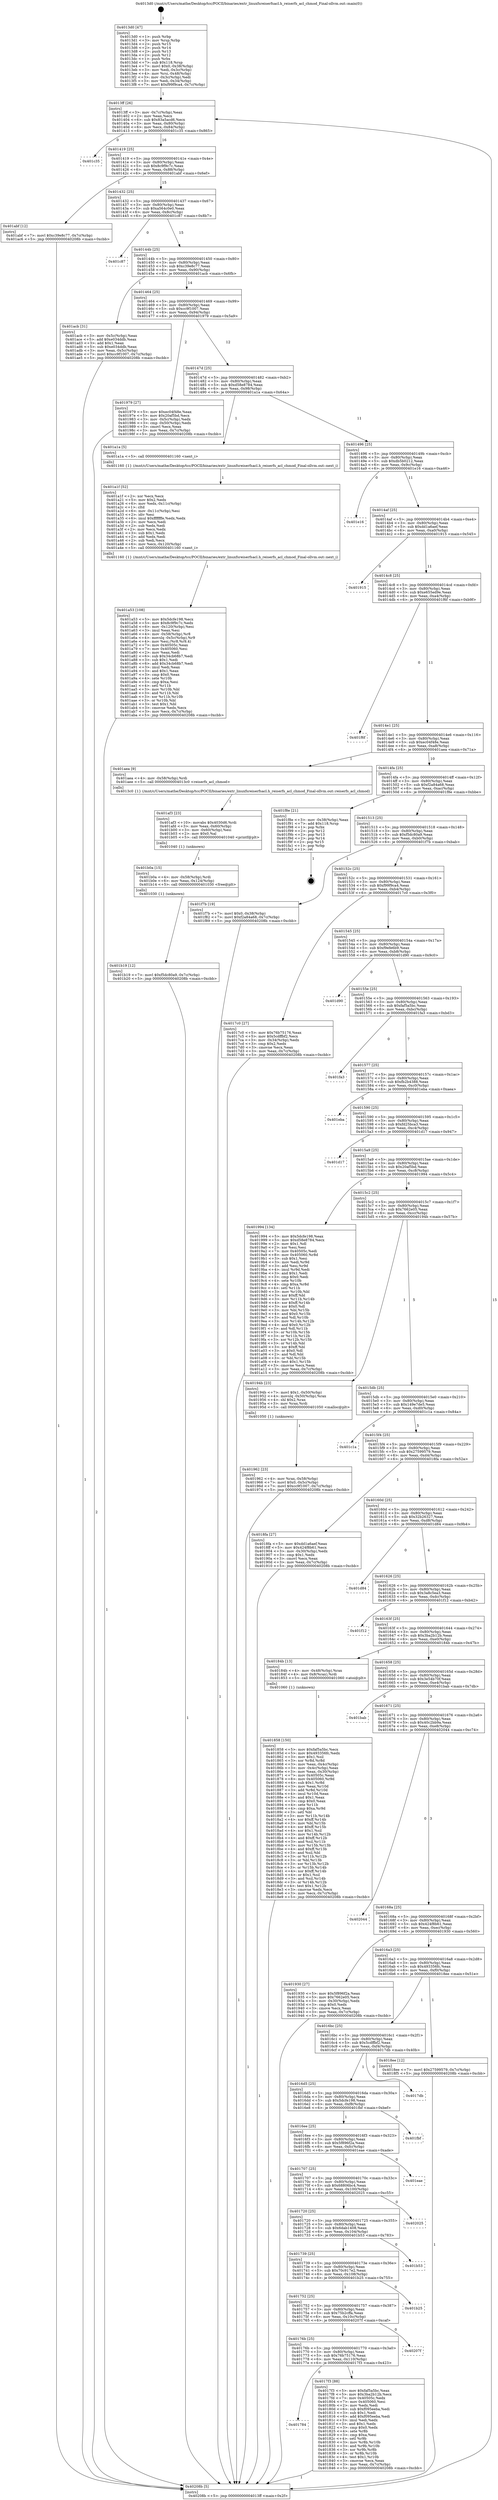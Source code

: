 digraph "0x4013d0" {
  label = "0x4013d0 (/mnt/c/Users/mathe/Desktop/tcc/POCII/binaries/extr_linuxfsreiserfsacl.h_reiserfs_acl_chmod_Final-ollvm.out::main(0))"
  labelloc = "t"
  node[shape=record]

  Entry [label="",width=0.3,height=0.3,shape=circle,fillcolor=black,style=filled]
  "0x4013ff" [label="{
     0x4013ff [26]\l
     | [instrs]\l
     &nbsp;&nbsp;0x4013ff \<+3\>: mov -0x7c(%rbp),%eax\l
     &nbsp;&nbsp;0x401402 \<+2\>: mov %eax,%ecx\l
     &nbsp;&nbsp;0x401404 \<+6\>: sub $0x83a5acd6,%ecx\l
     &nbsp;&nbsp;0x40140a \<+3\>: mov %eax,-0x80(%rbp)\l
     &nbsp;&nbsp;0x40140d \<+6\>: mov %ecx,-0x84(%rbp)\l
     &nbsp;&nbsp;0x401413 \<+6\>: je 0000000000401c35 \<main+0x865\>\l
  }"]
  "0x401c35" [label="{
     0x401c35\l
  }", style=dashed]
  "0x401419" [label="{
     0x401419 [25]\l
     | [instrs]\l
     &nbsp;&nbsp;0x401419 \<+5\>: jmp 000000000040141e \<main+0x4e\>\l
     &nbsp;&nbsp;0x40141e \<+3\>: mov -0x80(%rbp),%eax\l
     &nbsp;&nbsp;0x401421 \<+5\>: sub $0x8c9f9c7c,%eax\l
     &nbsp;&nbsp;0x401426 \<+6\>: mov %eax,-0x88(%rbp)\l
     &nbsp;&nbsp;0x40142c \<+6\>: je 0000000000401abf \<main+0x6ef\>\l
  }"]
  Exit [label="",width=0.3,height=0.3,shape=circle,fillcolor=black,style=filled,peripheries=2]
  "0x401abf" [label="{
     0x401abf [12]\l
     | [instrs]\l
     &nbsp;&nbsp;0x401abf \<+7\>: movl $0xc39e8c77,-0x7c(%rbp)\l
     &nbsp;&nbsp;0x401ac6 \<+5\>: jmp 000000000040208b \<main+0xcbb\>\l
  }"]
  "0x401432" [label="{
     0x401432 [25]\l
     | [instrs]\l
     &nbsp;&nbsp;0x401432 \<+5\>: jmp 0000000000401437 \<main+0x67\>\l
     &nbsp;&nbsp;0x401437 \<+3\>: mov -0x80(%rbp),%eax\l
     &nbsp;&nbsp;0x40143a \<+5\>: sub $0xa564c0e0,%eax\l
     &nbsp;&nbsp;0x40143f \<+6\>: mov %eax,-0x8c(%rbp)\l
     &nbsp;&nbsp;0x401445 \<+6\>: je 0000000000401c87 \<main+0x8b7\>\l
  }"]
  "0x401b19" [label="{
     0x401b19 [12]\l
     | [instrs]\l
     &nbsp;&nbsp;0x401b19 \<+7\>: movl $0xf5dc80a9,-0x7c(%rbp)\l
     &nbsp;&nbsp;0x401b20 \<+5\>: jmp 000000000040208b \<main+0xcbb\>\l
  }"]
  "0x401c87" [label="{
     0x401c87\l
  }", style=dashed]
  "0x40144b" [label="{
     0x40144b [25]\l
     | [instrs]\l
     &nbsp;&nbsp;0x40144b \<+5\>: jmp 0000000000401450 \<main+0x80\>\l
     &nbsp;&nbsp;0x401450 \<+3\>: mov -0x80(%rbp),%eax\l
     &nbsp;&nbsp;0x401453 \<+5\>: sub $0xc39e8c77,%eax\l
     &nbsp;&nbsp;0x401458 \<+6\>: mov %eax,-0x90(%rbp)\l
     &nbsp;&nbsp;0x40145e \<+6\>: je 0000000000401acb \<main+0x6fb\>\l
  }"]
  "0x401b0a" [label="{
     0x401b0a [15]\l
     | [instrs]\l
     &nbsp;&nbsp;0x401b0a \<+4\>: mov -0x58(%rbp),%rdi\l
     &nbsp;&nbsp;0x401b0e \<+6\>: mov %eax,-0x124(%rbp)\l
     &nbsp;&nbsp;0x401b14 \<+5\>: call 0000000000401030 \<free@plt\>\l
     | [calls]\l
     &nbsp;&nbsp;0x401030 \{1\} (unknown)\l
  }"]
  "0x401acb" [label="{
     0x401acb [31]\l
     | [instrs]\l
     &nbsp;&nbsp;0x401acb \<+3\>: mov -0x5c(%rbp),%eax\l
     &nbsp;&nbsp;0x401ace \<+5\>: add $0xe034ddb,%eax\l
     &nbsp;&nbsp;0x401ad3 \<+3\>: add $0x1,%eax\l
     &nbsp;&nbsp;0x401ad6 \<+5\>: sub $0xe034ddb,%eax\l
     &nbsp;&nbsp;0x401adb \<+3\>: mov %eax,-0x5c(%rbp)\l
     &nbsp;&nbsp;0x401ade \<+7\>: movl $0xcc9f1007,-0x7c(%rbp)\l
     &nbsp;&nbsp;0x401ae5 \<+5\>: jmp 000000000040208b \<main+0xcbb\>\l
  }"]
  "0x401464" [label="{
     0x401464 [25]\l
     | [instrs]\l
     &nbsp;&nbsp;0x401464 \<+5\>: jmp 0000000000401469 \<main+0x99\>\l
     &nbsp;&nbsp;0x401469 \<+3\>: mov -0x80(%rbp),%eax\l
     &nbsp;&nbsp;0x40146c \<+5\>: sub $0xcc9f1007,%eax\l
     &nbsp;&nbsp;0x401471 \<+6\>: mov %eax,-0x94(%rbp)\l
     &nbsp;&nbsp;0x401477 \<+6\>: je 0000000000401979 \<main+0x5a9\>\l
  }"]
  "0x401af3" [label="{
     0x401af3 [23]\l
     | [instrs]\l
     &nbsp;&nbsp;0x401af3 \<+10\>: movabs $0x4030d6,%rdi\l
     &nbsp;&nbsp;0x401afd \<+3\>: mov %eax,-0x60(%rbp)\l
     &nbsp;&nbsp;0x401b00 \<+3\>: mov -0x60(%rbp),%esi\l
     &nbsp;&nbsp;0x401b03 \<+2\>: mov $0x0,%al\l
     &nbsp;&nbsp;0x401b05 \<+5\>: call 0000000000401040 \<printf@plt\>\l
     | [calls]\l
     &nbsp;&nbsp;0x401040 \{1\} (unknown)\l
  }"]
  "0x401979" [label="{
     0x401979 [27]\l
     | [instrs]\l
     &nbsp;&nbsp;0x401979 \<+5\>: mov $0xec04f48e,%eax\l
     &nbsp;&nbsp;0x40197e \<+5\>: mov $0x20af5bd,%ecx\l
     &nbsp;&nbsp;0x401983 \<+3\>: mov -0x5c(%rbp),%edx\l
     &nbsp;&nbsp;0x401986 \<+3\>: cmp -0x50(%rbp),%edx\l
     &nbsp;&nbsp;0x401989 \<+3\>: cmovl %ecx,%eax\l
     &nbsp;&nbsp;0x40198c \<+3\>: mov %eax,-0x7c(%rbp)\l
     &nbsp;&nbsp;0x40198f \<+5\>: jmp 000000000040208b \<main+0xcbb\>\l
  }"]
  "0x40147d" [label="{
     0x40147d [25]\l
     | [instrs]\l
     &nbsp;&nbsp;0x40147d \<+5\>: jmp 0000000000401482 \<main+0xb2\>\l
     &nbsp;&nbsp;0x401482 \<+3\>: mov -0x80(%rbp),%eax\l
     &nbsp;&nbsp;0x401485 \<+5\>: sub $0xd58e8784,%eax\l
     &nbsp;&nbsp;0x40148a \<+6\>: mov %eax,-0x98(%rbp)\l
     &nbsp;&nbsp;0x401490 \<+6\>: je 0000000000401a1a \<main+0x64a\>\l
  }"]
  "0x401a53" [label="{
     0x401a53 [108]\l
     | [instrs]\l
     &nbsp;&nbsp;0x401a53 \<+5\>: mov $0x5dcfe198,%ecx\l
     &nbsp;&nbsp;0x401a58 \<+5\>: mov $0x8c9f9c7c,%edx\l
     &nbsp;&nbsp;0x401a5d \<+6\>: mov -0x120(%rbp),%esi\l
     &nbsp;&nbsp;0x401a63 \<+3\>: imul %eax,%esi\l
     &nbsp;&nbsp;0x401a66 \<+4\>: mov -0x58(%rbp),%r8\l
     &nbsp;&nbsp;0x401a6a \<+4\>: movslq -0x5c(%rbp),%r9\l
     &nbsp;&nbsp;0x401a6e \<+4\>: mov %esi,(%r8,%r9,4)\l
     &nbsp;&nbsp;0x401a72 \<+7\>: mov 0x40505c,%eax\l
     &nbsp;&nbsp;0x401a79 \<+7\>: mov 0x405060,%esi\l
     &nbsp;&nbsp;0x401a80 \<+2\>: mov %eax,%edi\l
     &nbsp;&nbsp;0x401a82 \<+6\>: sub $0x34cb68b7,%edi\l
     &nbsp;&nbsp;0x401a88 \<+3\>: sub $0x1,%edi\l
     &nbsp;&nbsp;0x401a8b \<+6\>: add $0x34cb68b7,%edi\l
     &nbsp;&nbsp;0x401a91 \<+3\>: imul %edi,%eax\l
     &nbsp;&nbsp;0x401a94 \<+3\>: and $0x1,%eax\l
     &nbsp;&nbsp;0x401a97 \<+3\>: cmp $0x0,%eax\l
     &nbsp;&nbsp;0x401a9a \<+4\>: sete %r10b\l
     &nbsp;&nbsp;0x401a9e \<+3\>: cmp $0xa,%esi\l
     &nbsp;&nbsp;0x401aa1 \<+4\>: setl %r11b\l
     &nbsp;&nbsp;0x401aa5 \<+3\>: mov %r10b,%bl\l
     &nbsp;&nbsp;0x401aa8 \<+3\>: and %r11b,%bl\l
     &nbsp;&nbsp;0x401aab \<+3\>: xor %r11b,%r10b\l
     &nbsp;&nbsp;0x401aae \<+3\>: or %r10b,%bl\l
     &nbsp;&nbsp;0x401ab1 \<+3\>: test $0x1,%bl\l
     &nbsp;&nbsp;0x401ab4 \<+3\>: cmovne %edx,%ecx\l
     &nbsp;&nbsp;0x401ab7 \<+3\>: mov %ecx,-0x7c(%rbp)\l
     &nbsp;&nbsp;0x401aba \<+5\>: jmp 000000000040208b \<main+0xcbb\>\l
  }"]
  "0x401a1a" [label="{
     0x401a1a [5]\l
     | [instrs]\l
     &nbsp;&nbsp;0x401a1a \<+5\>: call 0000000000401160 \<next_i\>\l
     | [calls]\l
     &nbsp;&nbsp;0x401160 \{1\} (/mnt/c/Users/mathe/Desktop/tcc/POCII/binaries/extr_linuxfsreiserfsacl.h_reiserfs_acl_chmod_Final-ollvm.out::next_i)\l
  }"]
  "0x401496" [label="{
     0x401496 [25]\l
     | [instrs]\l
     &nbsp;&nbsp;0x401496 \<+5\>: jmp 000000000040149b \<main+0xcb\>\l
     &nbsp;&nbsp;0x40149b \<+3\>: mov -0x80(%rbp),%eax\l
     &nbsp;&nbsp;0x40149e \<+5\>: sub $0xdb5b0212,%eax\l
     &nbsp;&nbsp;0x4014a3 \<+6\>: mov %eax,-0x9c(%rbp)\l
     &nbsp;&nbsp;0x4014a9 \<+6\>: je 0000000000401e16 \<main+0xa46\>\l
  }"]
  "0x401a1f" [label="{
     0x401a1f [52]\l
     | [instrs]\l
     &nbsp;&nbsp;0x401a1f \<+2\>: xor %ecx,%ecx\l
     &nbsp;&nbsp;0x401a21 \<+5\>: mov $0x2,%edx\l
     &nbsp;&nbsp;0x401a26 \<+6\>: mov %edx,-0x11c(%rbp)\l
     &nbsp;&nbsp;0x401a2c \<+1\>: cltd\l
     &nbsp;&nbsp;0x401a2d \<+6\>: mov -0x11c(%rbp),%esi\l
     &nbsp;&nbsp;0x401a33 \<+2\>: idiv %esi\l
     &nbsp;&nbsp;0x401a35 \<+6\>: imul $0xfffffffe,%edx,%edx\l
     &nbsp;&nbsp;0x401a3b \<+2\>: mov %ecx,%edi\l
     &nbsp;&nbsp;0x401a3d \<+2\>: sub %edx,%edi\l
     &nbsp;&nbsp;0x401a3f \<+2\>: mov %ecx,%edx\l
     &nbsp;&nbsp;0x401a41 \<+3\>: sub $0x1,%edx\l
     &nbsp;&nbsp;0x401a44 \<+2\>: add %edx,%edi\l
     &nbsp;&nbsp;0x401a46 \<+2\>: sub %edi,%ecx\l
     &nbsp;&nbsp;0x401a48 \<+6\>: mov %ecx,-0x120(%rbp)\l
     &nbsp;&nbsp;0x401a4e \<+5\>: call 0000000000401160 \<next_i\>\l
     | [calls]\l
     &nbsp;&nbsp;0x401160 \{1\} (/mnt/c/Users/mathe/Desktop/tcc/POCII/binaries/extr_linuxfsreiserfsacl.h_reiserfs_acl_chmod_Final-ollvm.out::next_i)\l
  }"]
  "0x401e16" [label="{
     0x401e16\l
  }", style=dashed]
  "0x4014af" [label="{
     0x4014af [25]\l
     | [instrs]\l
     &nbsp;&nbsp;0x4014af \<+5\>: jmp 00000000004014b4 \<main+0xe4\>\l
     &nbsp;&nbsp;0x4014b4 \<+3\>: mov -0x80(%rbp),%eax\l
     &nbsp;&nbsp;0x4014b7 \<+5\>: sub $0xdd1a6aef,%eax\l
     &nbsp;&nbsp;0x4014bc \<+6\>: mov %eax,-0xa0(%rbp)\l
     &nbsp;&nbsp;0x4014c2 \<+6\>: je 0000000000401915 \<main+0x545\>\l
  }"]
  "0x401962" [label="{
     0x401962 [23]\l
     | [instrs]\l
     &nbsp;&nbsp;0x401962 \<+4\>: mov %rax,-0x58(%rbp)\l
     &nbsp;&nbsp;0x401966 \<+7\>: movl $0x0,-0x5c(%rbp)\l
     &nbsp;&nbsp;0x40196d \<+7\>: movl $0xcc9f1007,-0x7c(%rbp)\l
     &nbsp;&nbsp;0x401974 \<+5\>: jmp 000000000040208b \<main+0xcbb\>\l
  }"]
  "0x401915" [label="{
     0x401915\l
  }", style=dashed]
  "0x4014c8" [label="{
     0x4014c8 [25]\l
     | [instrs]\l
     &nbsp;&nbsp;0x4014c8 \<+5\>: jmp 00000000004014cd \<main+0xfd\>\l
     &nbsp;&nbsp;0x4014cd \<+3\>: mov -0x80(%rbp),%eax\l
     &nbsp;&nbsp;0x4014d0 \<+5\>: sub $0xe655ed9e,%eax\l
     &nbsp;&nbsp;0x4014d5 \<+6\>: mov %eax,-0xa4(%rbp)\l
     &nbsp;&nbsp;0x4014db \<+6\>: je 0000000000401f6f \<main+0xb9f\>\l
  }"]
  "0x401858" [label="{
     0x401858 [150]\l
     | [instrs]\l
     &nbsp;&nbsp;0x401858 \<+5\>: mov $0xfaf5a5bc,%ecx\l
     &nbsp;&nbsp;0x40185d \<+5\>: mov $0x493356fc,%edx\l
     &nbsp;&nbsp;0x401862 \<+3\>: mov $0x1,%sil\l
     &nbsp;&nbsp;0x401865 \<+3\>: xor %r8d,%r8d\l
     &nbsp;&nbsp;0x401868 \<+3\>: mov %eax,-0x4c(%rbp)\l
     &nbsp;&nbsp;0x40186b \<+3\>: mov -0x4c(%rbp),%eax\l
     &nbsp;&nbsp;0x40186e \<+3\>: mov %eax,-0x30(%rbp)\l
     &nbsp;&nbsp;0x401871 \<+7\>: mov 0x40505c,%eax\l
     &nbsp;&nbsp;0x401878 \<+8\>: mov 0x405060,%r9d\l
     &nbsp;&nbsp;0x401880 \<+4\>: sub $0x1,%r8d\l
     &nbsp;&nbsp;0x401884 \<+3\>: mov %eax,%r10d\l
     &nbsp;&nbsp;0x401887 \<+3\>: add %r8d,%r10d\l
     &nbsp;&nbsp;0x40188a \<+4\>: imul %r10d,%eax\l
     &nbsp;&nbsp;0x40188e \<+3\>: and $0x1,%eax\l
     &nbsp;&nbsp;0x401891 \<+3\>: cmp $0x0,%eax\l
     &nbsp;&nbsp;0x401894 \<+4\>: sete %r11b\l
     &nbsp;&nbsp;0x401898 \<+4\>: cmp $0xa,%r9d\l
     &nbsp;&nbsp;0x40189c \<+3\>: setl %bl\l
     &nbsp;&nbsp;0x40189f \<+3\>: mov %r11b,%r14b\l
     &nbsp;&nbsp;0x4018a2 \<+4\>: xor $0xff,%r14b\l
     &nbsp;&nbsp;0x4018a6 \<+3\>: mov %bl,%r15b\l
     &nbsp;&nbsp;0x4018a9 \<+4\>: xor $0xff,%r15b\l
     &nbsp;&nbsp;0x4018ad \<+4\>: xor $0x1,%sil\l
     &nbsp;&nbsp;0x4018b1 \<+3\>: mov %r14b,%r12b\l
     &nbsp;&nbsp;0x4018b4 \<+4\>: and $0xff,%r12b\l
     &nbsp;&nbsp;0x4018b8 \<+3\>: and %sil,%r11b\l
     &nbsp;&nbsp;0x4018bb \<+3\>: mov %r15b,%r13b\l
     &nbsp;&nbsp;0x4018be \<+4\>: and $0xff,%r13b\l
     &nbsp;&nbsp;0x4018c2 \<+3\>: and %sil,%bl\l
     &nbsp;&nbsp;0x4018c5 \<+3\>: or %r11b,%r12b\l
     &nbsp;&nbsp;0x4018c8 \<+3\>: or %bl,%r13b\l
     &nbsp;&nbsp;0x4018cb \<+3\>: xor %r13b,%r12b\l
     &nbsp;&nbsp;0x4018ce \<+3\>: or %r15b,%r14b\l
     &nbsp;&nbsp;0x4018d1 \<+4\>: xor $0xff,%r14b\l
     &nbsp;&nbsp;0x4018d5 \<+4\>: or $0x1,%sil\l
     &nbsp;&nbsp;0x4018d9 \<+3\>: and %sil,%r14b\l
     &nbsp;&nbsp;0x4018dc \<+3\>: or %r14b,%r12b\l
     &nbsp;&nbsp;0x4018df \<+4\>: test $0x1,%r12b\l
     &nbsp;&nbsp;0x4018e3 \<+3\>: cmovne %edx,%ecx\l
     &nbsp;&nbsp;0x4018e6 \<+3\>: mov %ecx,-0x7c(%rbp)\l
     &nbsp;&nbsp;0x4018e9 \<+5\>: jmp 000000000040208b \<main+0xcbb\>\l
  }"]
  "0x401f6f" [label="{
     0x401f6f\l
  }", style=dashed]
  "0x4014e1" [label="{
     0x4014e1 [25]\l
     | [instrs]\l
     &nbsp;&nbsp;0x4014e1 \<+5\>: jmp 00000000004014e6 \<main+0x116\>\l
     &nbsp;&nbsp;0x4014e6 \<+3\>: mov -0x80(%rbp),%eax\l
     &nbsp;&nbsp;0x4014e9 \<+5\>: sub $0xec04f48e,%eax\l
     &nbsp;&nbsp;0x4014ee \<+6\>: mov %eax,-0xa8(%rbp)\l
     &nbsp;&nbsp;0x4014f4 \<+6\>: je 0000000000401aea \<main+0x71a\>\l
  }"]
  "0x401784" [label="{
     0x401784\l
  }", style=dashed]
  "0x401aea" [label="{
     0x401aea [9]\l
     | [instrs]\l
     &nbsp;&nbsp;0x401aea \<+4\>: mov -0x58(%rbp),%rdi\l
     &nbsp;&nbsp;0x401aee \<+5\>: call 00000000004013c0 \<reiserfs_acl_chmod\>\l
     | [calls]\l
     &nbsp;&nbsp;0x4013c0 \{1\} (/mnt/c/Users/mathe/Desktop/tcc/POCII/binaries/extr_linuxfsreiserfsacl.h_reiserfs_acl_chmod_Final-ollvm.out::reiserfs_acl_chmod)\l
  }"]
  "0x4014fa" [label="{
     0x4014fa [25]\l
     | [instrs]\l
     &nbsp;&nbsp;0x4014fa \<+5\>: jmp 00000000004014ff \<main+0x12f\>\l
     &nbsp;&nbsp;0x4014ff \<+3\>: mov -0x80(%rbp),%eax\l
     &nbsp;&nbsp;0x401502 \<+5\>: sub $0xf2a84a68,%eax\l
     &nbsp;&nbsp;0x401507 \<+6\>: mov %eax,-0xac(%rbp)\l
     &nbsp;&nbsp;0x40150d \<+6\>: je 0000000000401f8e \<main+0xbbe\>\l
  }"]
  "0x4017f3" [label="{
     0x4017f3 [88]\l
     | [instrs]\l
     &nbsp;&nbsp;0x4017f3 \<+5\>: mov $0xfaf5a5bc,%eax\l
     &nbsp;&nbsp;0x4017f8 \<+5\>: mov $0x3ba2b12b,%ecx\l
     &nbsp;&nbsp;0x4017fd \<+7\>: mov 0x40505c,%edx\l
     &nbsp;&nbsp;0x401804 \<+7\>: mov 0x405060,%esi\l
     &nbsp;&nbsp;0x40180b \<+2\>: mov %edx,%edi\l
     &nbsp;&nbsp;0x40180d \<+6\>: sub $0xf095eeba,%edi\l
     &nbsp;&nbsp;0x401813 \<+3\>: sub $0x1,%edi\l
     &nbsp;&nbsp;0x401816 \<+6\>: add $0xf095eeba,%edi\l
     &nbsp;&nbsp;0x40181c \<+3\>: imul %edi,%edx\l
     &nbsp;&nbsp;0x40181f \<+3\>: and $0x1,%edx\l
     &nbsp;&nbsp;0x401822 \<+3\>: cmp $0x0,%edx\l
     &nbsp;&nbsp;0x401825 \<+4\>: sete %r8b\l
     &nbsp;&nbsp;0x401829 \<+3\>: cmp $0xa,%esi\l
     &nbsp;&nbsp;0x40182c \<+4\>: setl %r9b\l
     &nbsp;&nbsp;0x401830 \<+3\>: mov %r8b,%r10b\l
     &nbsp;&nbsp;0x401833 \<+3\>: and %r9b,%r10b\l
     &nbsp;&nbsp;0x401836 \<+3\>: xor %r9b,%r8b\l
     &nbsp;&nbsp;0x401839 \<+3\>: or %r8b,%r10b\l
     &nbsp;&nbsp;0x40183c \<+4\>: test $0x1,%r10b\l
     &nbsp;&nbsp;0x401840 \<+3\>: cmovne %ecx,%eax\l
     &nbsp;&nbsp;0x401843 \<+3\>: mov %eax,-0x7c(%rbp)\l
     &nbsp;&nbsp;0x401846 \<+5\>: jmp 000000000040208b \<main+0xcbb\>\l
  }"]
  "0x401f8e" [label="{
     0x401f8e [21]\l
     | [instrs]\l
     &nbsp;&nbsp;0x401f8e \<+3\>: mov -0x38(%rbp),%eax\l
     &nbsp;&nbsp;0x401f91 \<+7\>: add $0x118,%rsp\l
     &nbsp;&nbsp;0x401f98 \<+1\>: pop %rbx\l
     &nbsp;&nbsp;0x401f99 \<+2\>: pop %r12\l
     &nbsp;&nbsp;0x401f9b \<+2\>: pop %r13\l
     &nbsp;&nbsp;0x401f9d \<+2\>: pop %r14\l
     &nbsp;&nbsp;0x401f9f \<+2\>: pop %r15\l
     &nbsp;&nbsp;0x401fa1 \<+1\>: pop %rbp\l
     &nbsp;&nbsp;0x401fa2 \<+1\>: ret\l
  }"]
  "0x401513" [label="{
     0x401513 [25]\l
     | [instrs]\l
     &nbsp;&nbsp;0x401513 \<+5\>: jmp 0000000000401518 \<main+0x148\>\l
     &nbsp;&nbsp;0x401518 \<+3\>: mov -0x80(%rbp),%eax\l
     &nbsp;&nbsp;0x40151b \<+5\>: sub $0xf5dc80a9,%eax\l
     &nbsp;&nbsp;0x401520 \<+6\>: mov %eax,-0xb0(%rbp)\l
     &nbsp;&nbsp;0x401526 \<+6\>: je 0000000000401f7b \<main+0xbab\>\l
  }"]
  "0x40176b" [label="{
     0x40176b [25]\l
     | [instrs]\l
     &nbsp;&nbsp;0x40176b \<+5\>: jmp 0000000000401770 \<main+0x3a0\>\l
     &nbsp;&nbsp;0x401770 \<+3\>: mov -0x80(%rbp),%eax\l
     &nbsp;&nbsp;0x401773 \<+5\>: sub $0x76b75176,%eax\l
     &nbsp;&nbsp;0x401778 \<+6\>: mov %eax,-0x110(%rbp)\l
     &nbsp;&nbsp;0x40177e \<+6\>: je 00000000004017f3 \<main+0x423\>\l
  }"]
  "0x401f7b" [label="{
     0x401f7b [19]\l
     | [instrs]\l
     &nbsp;&nbsp;0x401f7b \<+7\>: movl $0x0,-0x38(%rbp)\l
     &nbsp;&nbsp;0x401f82 \<+7\>: movl $0xf2a84a68,-0x7c(%rbp)\l
     &nbsp;&nbsp;0x401f89 \<+5\>: jmp 000000000040208b \<main+0xcbb\>\l
  }"]
  "0x40152c" [label="{
     0x40152c [25]\l
     | [instrs]\l
     &nbsp;&nbsp;0x40152c \<+5\>: jmp 0000000000401531 \<main+0x161\>\l
     &nbsp;&nbsp;0x401531 \<+3\>: mov -0x80(%rbp),%eax\l
     &nbsp;&nbsp;0x401534 \<+5\>: sub $0xf99f9ca4,%eax\l
     &nbsp;&nbsp;0x401539 \<+6\>: mov %eax,-0xb4(%rbp)\l
     &nbsp;&nbsp;0x40153f \<+6\>: je 00000000004017c0 \<main+0x3f0\>\l
  }"]
  "0x40207f" [label="{
     0x40207f\l
  }", style=dashed]
  "0x4017c0" [label="{
     0x4017c0 [27]\l
     | [instrs]\l
     &nbsp;&nbsp;0x4017c0 \<+5\>: mov $0x76b75176,%eax\l
     &nbsp;&nbsp;0x4017c5 \<+5\>: mov $0x5cdffbf2,%ecx\l
     &nbsp;&nbsp;0x4017ca \<+3\>: mov -0x34(%rbp),%edx\l
     &nbsp;&nbsp;0x4017cd \<+3\>: cmp $0x2,%edx\l
     &nbsp;&nbsp;0x4017d0 \<+3\>: cmovne %ecx,%eax\l
     &nbsp;&nbsp;0x4017d3 \<+3\>: mov %eax,-0x7c(%rbp)\l
     &nbsp;&nbsp;0x4017d6 \<+5\>: jmp 000000000040208b \<main+0xcbb\>\l
  }"]
  "0x401545" [label="{
     0x401545 [25]\l
     | [instrs]\l
     &nbsp;&nbsp;0x401545 \<+5\>: jmp 000000000040154a \<main+0x17a\>\l
     &nbsp;&nbsp;0x40154a \<+3\>: mov -0x80(%rbp),%eax\l
     &nbsp;&nbsp;0x40154d \<+5\>: sub $0xf9efe6b9,%eax\l
     &nbsp;&nbsp;0x401552 \<+6\>: mov %eax,-0xb8(%rbp)\l
     &nbsp;&nbsp;0x401558 \<+6\>: je 0000000000401d90 \<main+0x9c0\>\l
  }"]
  "0x40208b" [label="{
     0x40208b [5]\l
     | [instrs]\l
     &nbsp;&nbsp;0x40208b \<+5\>: jmp 00000000004013ff \<main+0x2f\>\l
  }"]
  "0x4013d0" [label="{
     0x4013d0 [47]\l
     | [instrs]\l
     &nbsp;&nbsp;0x4013d0 \<+1\>: push %rbp\l
     &nbsp;&nbsp;0x4013d1 \<+3\>: mov %rsp,%rbp\l
     &nbsp;&nbsp;0x4013d4 \<+2\>: push %r15\l
     &nbsp;&nbsp;0x4013d6 \<+2\>: push %r14\l
     &nbsp;&nbsp;0x4013d8 \<+2\>: push %r13\l
     &nbsp;&nbsp;0x4013da \<+2\>: push %r12\l
     &nbsp;&nbsp;0x4013dc \<+1\>: push %rbx\l
     &nbsp;&nbsp;0x4013dd \<+7\>: sub $0x118,%rsp\l
     &nbsp;&nbsp;0x4013e4 \<+7\>: movl $0x0,-0x38(%rbp)\l
     &nbsp;&nbsp;0x4013eb \<+3\>: mov %edi,-0x3c(%rbp)\l
     &nbsp;&nbsp;0x4013ee \<+4\>: mov %rsi,-0x48(%rbp)\l
     &nbsp;&nbsp;0x4013f2 \<+3\>: mov -0x3c(%rbp),%edi\l
     &nbsp;&nbsp;0x4013f5 \<+3\>: mov %edi,-0x34(%rbp)\l
     &nbsp;&nbsp;0x4013f8 \<+7\>: movl $0xf99f9ca4,-0x7c(%rbp)\l
  }"]
  "0x401752" [label="{
     0x401752 [25]\l
     | [instrs]\l
     &nbsp;&nbsp;0x401752 \<+5\>: jmp 0000000000401757 \<main+0x387\>\l
     &nbsp;&nbsp;0x401757 \<+3\>: mov -0x80(%rbp),%eax\l
     &nbsp;&nbsp;0x40175a \<+5\>: sub $0x75b2cffa,%eax\l
     &nbsp;&nbsp;0x40175f \<+6\>: mov %eax,-0x10c(%rbp)\l
     &nbsp;&nbsp;0x401765 \<+6\>: je 000000000040207f \<main+0xcaf\>\l
  }"]
  "0x401d90" [label="{
     0x401d90\l
  }", style=dashed]
  "0x40155e" [label="{
     0x40155e [25]\l
     | [instrs]\l
     &nbsp;&nbsp;0x40155e \<+5\>: jmp 0000000000401563 \<main+0x193\>\l
     &nbsp;&nbsp;0x401563 \<+3\>: mov -0x80(%rbp),%eax\l
     &nbsp;&nbsp;0x401566 \<+5\>: sub $0xfaf5a5bc,%eax\l
     &nbsp;&nbsp;0x40156b \<+6\>: mov %eax,-0xbc(%rbp)\l
     &nbsp;&nbsp;0x401571 \<+6\>: je 0000000000401fa3 \<main+0xbd3\>\l
  }"]
  "0x401b25" [label="{
     0x401b25\l
  }", style=dashed]
  "0x401fa3" [label="{
     0x401fa3\l
  }", style=dashed]
  "0x401577" [label="{
     0x401577 [25]\l
     | [instrs]\l
     &nbsp;&nbsp;0x401577 \<+5\>: jmp 000000000040157c \<main+0x1ac\>\l
     &nbsp;&nbsp;0x40157c \<+3\>: mov -0x80(%rbp),%eax\l
     &nbsp;&nbsp;0x40157f \<+5\>: sub $0xfb2b4388,%eax\l
     &nbsp;&nbsp;0x401584 \<+6\>: mov %eax,-0xc0(%rbp)\l
     &nbsp;&nbsp;0x40158a \<+6\>: je 0000000000401eba \<main+0xaea\>\l
  }"]
  "0x401739" [label="{
     0x401739 [25]\l
     | [instrs]\l
     &nbsp;&nbsp;0x401739 \<+5\>: jmp 000000000040173e \<main+0x36e\>\l
     &nbsp;&nbsp;0x40173e \<+3\>: mov -0x80(%rbp),%eax\l
     &nbsp;&nbsp;0x401741 \<+5\>: sub $0x70c917e2,%eax\l
     &nbsp;&nbsp;0x401746 \<+6\>: mov %eax,-0x108(%rbp)\l
     &nbsp;&nbsp;0x40174c \<+6\>: je 0000000000401b25 \<main+0x755\>\l
  }"]
  "0x401eba" [label="{
     0x401eba\l
  }", style=dashed]
  "0x401590" [label="{
     0x401590 [25]\l
     | [instrs]\l
     &nbsp;&nbsp;0x401590 \<+5\>: jmp 0000000000401595 \<main+0x1c5\>\l
     &nbsp;&nbsp;0x401595 \<+3\>: mov -0x80(%rbp),%eax\l
     &nbsp;&nbsp;0x401598 \<+5\>: sub $0xfd25bca3,%eax\l
     &nbsp;&nbsp;0x40159d \<+6\>: mov %eax,-0xc4(%rbp)\l
     &nbsp;&nbsp;0x4015a3 \<+6\>: je 0000000000401d17 \<main+0x947\>\l
  }"]
  "0x401b53" [label="{
     0x401b53\l
  }", style=dashed]
  "0x401d17" [label="{
     0x401d17\l
  }", style=dashed]
  "0x4015a9" [label="{
     0x4015a9 [25]\l
     | [instrs]\l
     &nbsp;&nbsp;0x4015a9 \<+5\>: jmp 00000000004015ae \<main+0x1de\>\l
     &nbsp;&nbsp;0x4015ae \<+3\>: mov -0x80(%rbp),%eax\l
     &nbsp;&nbsp;0x4015b1 \<+5\>: sub $0x20af5bd,%eax\l
     &nbsp;&nbsp;0x4015b6 \<+6\>: mov %eax,-0xc8(%rbp)\l
     &nbsp;&nbsp;0x4015bc \<+6\>: je 0000000000401994 \<main+0x5c4\>\l
  }"]
  "0x401720" [label="{
     0x401720 [25]\l
     | [instrs]\l
     &nbsp;&nbsp;0x401720 \<+5\>: jmp 0000000000401725 \<main+0x355\>\l
     &nbsp;&nbsp;0x401725 \<+3\>: mov -0x80(%rbp),%eax\l
     &nbsp;&nbsp;0x401728 \<+5\>: sub $0x6dab1408,%eax\l
     &nbsp;&nbsp;0x40172d \<+6\>: mov %eax,-0x104(%rbp)\l
     &nbsp;&nbsp;0x401733 \<+6\>: je 0000000000401b53 \<main+0x783\>\l
  }"]
  "0x401994" [label="{
     0x401994 [134]\l
     | [instrs]\l
     &nbsp;&nbsp;0x401994 \<+5\>: mov $0x5dcfe198,%eax\l
     &nbsp;&nbsp;0x401999 \<+5\>: mov $0xd58e8784,%ecx\l
     &nbsp;&nbsp;0x40199e \<+2\>: mov $0x1,%dl\l
     &nbsp;&nbsp;0x4019a0 \<+2\>: xor %esi,%esi\l
     &nbsp;&nbsp;0x4019a2 \<+7\>: mov 0x40505c,%edi\l
     &nbsp;&nbsp;0x4019a9 \<+8\>: mov 0x405060,%r8d\l
     &nbsp;&nbsp;0x4019b1 \<+3\>: sub $0x1,%esi\l
     &nbsp;&nbsp;0x4019b4 \<+3\>: mov %edi,%r9d\l
     &nbsp;&nbsp;0x4019b7 \<+3\>: add %esi,%r9d\l
     &nbsp;&nbsp;0x4019ba \<+4\>: imul %r9d,%edi\l
     &nbsp;&nbsp;0x4019be \<+3\>: and $0x1,%edi\l
     &nbsp;&nbsp;0x4019c1 \<+3\>: cmp $0x0,%edi\l
     &nbsp;&nbsp;0x4019c4 \<+4\>: sete %r10b\l
     &nbsp;&nbsp;0x4019c8 \<+4\>: cmp $0xa,%r8d\l
     &nbsp;&nbsp;0x4019cc \<+4\>: setl %r11b\l
     &nbsp;&nbsp;0x4019d0 \<+3\>: mov %r10b,%bl\l
     &nbsp;&nbsp;0x4019d3 \<+3\>: xor $0xff,%bl\l
     &nbsp;&nbsp;0x4019d6 \<+3\>: mov %r11b,%r14b\l
     &nbsp;&nbsp;0x4019d9 \<+4\>: xor $0xff,%r14b\l
     &nbsp;&nbsp;0x4019dd \<+3\>: xor $0x0,%dl\l
     &nbsp;&nbsp;0x4019e0 \<+3\>: mov %bl,%r15b\l
     &nbsp;&nbsp;0x4019e3 \<+4\>: and $0x0,%r15b\l
     &nbsp;&nbsp;0x4019e7 \<+3\>: and %dl,%r10b\l
     &nbsp;&nbsp;0x4019ea \<+3\>: mov %r14b,%r12b\l
     &nbsp;&nbsp;0x4019ed \<+4\>: and $0x0,%r12b\l
     &nbsp;&nbsp;0x4019f1 \<+3\>: and %dl,%r11b\l
     &nbsp;&nbsp;0x4019f4 \<+3\>: or %r10b,%r15b\l
     &nbsp;&nbsp;0x4019f7 \<+3\>: or %r11b,%r12b\l
     &nbsp;&nbsp;0x4019fa \<+3\>: xor %r12b,%r15b\l
     &nbsp;&nbsp;0x4019fd \<+3\>: or %r14b,%bl\l
     &nbsp;&nbsp;0x401a00 \<+3\>: xor $0xff,%bl\l
     &nbsp;&nbsp;0x401a03 \<+3\>: or $0x0,%dl\l
     &nbsp;&nbsp;0x401a06 \<+2\>: and %dl,%bl\l
     &nbsp;&nbsp;0x401a08 \<+3\>: or %bl,%r15b\l
     &nbsp;&nbsp;0x401a0b \<+4\>: test $0x1,%r15b\l
     &nbsp;&nbsp;0x401a0f \<+3\>: cmovne %ecx,%eax\l
     &nbsp;&nbsp;0x401a12 \<+3\>: mov %eax,-0x7c(%rbp)\l
     &nbsp;&nbsp;0x401a15 \<+5\>: jmp 000000000040208b \<main+0xcbb\>\l
  }"]
  "0x4015c2" [label="{
     0x4015c2 [25]\l
     | [instrs]\l
     &nbsp;&nbsp;0x4015c2 \<+5\>: jmp 00000000004015c7 \<main+0x1f7\>\l
     &nbsp;&nbsp;0x4015c7 \<+3\>: mov -0x80(%rbp),%eax\l
     &nbsp;&nbsp;0x4015ca \<+5\>: sub $0x7662e05,%eax\l
     &nbsp;&nbsp;0x4015cf \<+6\>: mov %eax,-0xcc(%rbp)\l
     &nbsp;&nbsp;0x4015d5 \<+6\>: je 000000000040194b \<main+0x57b\>\l
  }"]
  "0x402025" [label="{
     0x402025\l
  }", style=dashed]
  "0x40194b" [label="{
     0x40194b [23]\l
     | [instrs]\l
     &nbsp;&nbsp;0x40194b \<+7\>: movl $0x1,-0x50(%rbp)\l
     &nbsp;&nbsp;0x401952 \<+4\>: movslq -0x50(%rbp),%rax\l
     &nbsp;&nbsp;0x401956 \<+4\>: shl $0x2,%rax\l
     &nbsp;&nbsp;0x40195a \<+3\>: mov %rax,%rdi\l
     &nbsp;&nbsp;0x40195d \<+5\>: call 0000000000401050 \<malloc@plt\>\l
     | [calls]\l
     &nbsp;&nbsp;0x401050 \{1\} (unknown)\l
  }"]
  "0x4015db" [label="{
     0x4015db [25]\l
     | [instrs]\l
     &nbsp;&nbsp;0x4015db \<+5\>: jmp 00000000004015e0 \<main+0x210\>\l
     &nbsp;&nbsp;0x4015e0 \<+3\>: mov -0x80(%rbp),%eax\l
     &nbsp;&nbsp;0x4015e3 \<+5\>: sub $0x149e7de5,%eax\l
     &nbsp;&nbsp;0x4015e8 \<+6\>: mov %eax,-0xd0(%rbp)\l
     &nbsp;&nbsp;0x4015ee \<+6\>: je 0000000000401c1a \<main+0x84a\>\l
  }"]
  "0x401707" [label="{
     0x401707 [25]\l
     | [instrs]\l
     &nbsp;&nbsp;0x401707 \<+5\>: jmp 000000000040170c \<main+0x33c\>\l
     &nbsp;&nbsp;0x40170c \<+3\>: mov -0x80(%rbp),%eax\l
     &nbsp;&nbsp;0x40170f \<+5\>: sub $0x68806bc4,%eax\l
     &nbsp;&nbsp;0x401714 \<+6\>: mov %eax,-0x100(%rbp)\l
     &nbsp;&nbsp;0x40171a \<+6\>: je 0000000000402025 \<main+0xc55\>\l
  }"]
  "0x401c1a" [label="{
     0x401c1a\l
  }", style=dashed]
  "0x4015f4" [label="{
     0x4015f4 [25]\l
     | [instrs]\l
     &nbsp;&nbsp;0x4015f4 \<+5\>: jmp 00000000004015f9 \<main+0x229\>\l
     &nbsp;&nbsp;0x4015f9 \<+3\>: mov -0x80(%rbp),%eax\l
     &nbsp;&nbsp;0x4015fc \<+5\>: sub $0x27599579,%eax\l
     &nbsp;&nbsp;0x401601 \<+6\>: mov %eax,-0xd4(%rbp)\l
     &nbsp;&nbsp;0x401607 \<+6\>: je 00000000004018fa \<main+0x52a\>\l
  }"]
  "0x401eae" [label="{
     0x401eae\l
  }", style=dashed]
  "0x4018fa" [label="{
     0x4018fa [27]\l
     | [instrs]\l
     &nbsp;&nbsp;0x4018fa \<+5\>: mov $0xdd1a6aef,%eax\l
     &nbsp;&nbsp;0x4018ff \<+5\>: mov $0x424f8b61,%ecx\l
     &nbsp;&nbsp;0x401904 \<+3\>: mov -0x30(%rbp),%edx\l
     &nbsp;&nbsp;0x401907 \<+3\>: cmp $0x1,%edx\l
     &nbsp;&nbsp;0x40190a \<+3\>: cmovl %ecx,%eax\l
     &nbsp;&nbsp;0x40190d \<+3\>: mov %eax,-0x7c(%rbp)\l
     &nbsp;&nbsp;0x401910 \<+5\>: jmp 000000000040208b \<main+0xcbb\>\l
  }"]
  "0x40160d" [label="{
     0x40160d [25]\l
     | [instrs]\l
     &nbsp;&nbsp;0x40160d \<+5\>: jmp 0000000000401612 \<main+0x242\>\l
     &nbsp;&nbsp;0x401612 \<+3\>: mov -0x80(%rbp),%eax\l
     &nbsp;&nbsp;0x401615 \<+5\>: sub $0x32b26327,%eax\l
     &nbsp;&nbsp;0x40161a \<+6\>: mov %eax,-0xd8(%rbp)\l
     &nbsp;&nbsp;0x401620 \<+6\>: je 0000000000401d84 \<main+0x9b4\>\l
  }"]
  "0x4016ee" [label="{
     0x4016ee [25]\l
     | [instrs]\l
     &nbsp;&nbsp;0x4016ee \<+5\>: jmp 00000000004016f3 \<main+0x323\>\l
     &nbsp;&nbsp;0x4016f3 \<+3\>: mov -0x80(%rbp),%eax\l
     &nbsp;&nbsp;0x4016f6 \<+5\>: sub $0x5f896f2a,%eax\l
     &nbsp;&nbsp;0x4016fb \<+6\>: mov %eax,-0xfc(%rbp)\l
     &nbsp;&nbsp;0x401701 \<+6\>: je 0000000000401eae \<main+0xade\>\l
  }"]
  "0x401d84" [label="{
     0x401d84\l
  }", style=dashed]
  "0x401626" [label="{
     0x401626 [25]\l
     | [instrs]\l
     &nbsp;&nbsp;0x401626 \<+5\>: jmp 000000000040162b \<main+0x25b\>\l
     &nbsp;&nbsp;0x40162b \<+3\>: mov -0x80(%rbp),%eax\l
     &nbsp;&nbsp;0x40162e \<+5\>: sub $0x3a8c5ea3,%eax\l
     &nbsp;&nbsp;0x401633 \<+6\>: mov %eax,-0xdc(%rbp)\l
     &nbsp;&nbsp;0x401639 \<+6\>: je 0000000000401f12 \<main+0xb42\>\l
  }"]
  "0x401fbf" [label="{
     0x401fbf\l
  }", style=dashed]
  "0x401f12" [label="{
     0x401f12\l
  }", style=dashed]
  "0x40163f" [label="{
     0x40163f [25]\l
     | [instrs]\l
     &nbsp;&nbsp;0x40163f \<+5\>: jmp 0000000000401644 \<main+0x274\>\l
     &nbsp;&nbsp;0x401644 \<+3\>: mov -0x80(%rbp),%eax\l
     &nbsp;&nbsp;0x401647 \<+5\>: sub $0x3ba2b12b,%eax\l
     &nbsp;&nbsp;0x40164c \<+6\>: mov %eax,-0xe0(%rbp)\l
     &nbsp;&nbsp;0x401652 \<+6\>: je 000000000040184b \<main+0x47b\>\l
  }"]
  "0x4016d5" [label="{
     0x4016d5 [25]\l
     | [instrs]\l
     &nbsp;&nbsp;0x4016d5 \<+5\>: jmp 00000000004016da \<main+0x30a\>\l
     &nbsp;&nbsp;0x4016da \<+3\>: mov -0x80(%rbp),%eax\l
     &nbsp;&nbsp;0x4016dd \<+5\>: sub $0x5dcfe198,%eax\l
     &nbsp;&nbsp;0x4016e2 \<+6\>: mov %eax,-0xf8(%rbp)\l
     &nbsp;&nbsp;0x4016e8 \<+6\>: je 0000000000401fbf \<main+0xbef\>\l
  }"]
  "0x40184b" [label="{
     0x40184b [13]\l
     | [instrs]\l
     &nbsp;&nbsp;0x40184b \<+4\>: mov -0x48(%rbp),%rax\l
     &nbsp;&nbsp;0x40184f \<+4\>: mov 0x8(%rax),%rdi\l
     &nbsp;&nbsp;0x401853 \<+5\>: call 0000000000401060 \<atoi@plt\>\l
     | [calls]\l
     &nbsp;&nbsp;0x401060 \{1\} (unknown)\l
  }"]
  "0x401658" [label="{
     0x401658 [25]\l
     | [instrs]\l
     &nbsp;&nbsp;0x401658 \<+5\>: jmp 000000000040165d \<main+0x28d\>\l
     &nbsp;&nbsp;0x40165d \<+3\>: mov -0x80(%rbp),%eax\l
     &nbsp;&nbsp;0x401660 \<+5\>: sub $0x3e54b70f,%eax\l
     &nbsp;&nbsp;0x401665 \<+6\>: mov %eax,-0xe4(%rbp)\l
     &nbsp;&nbsp;0x40166b \<+6\>: je 0000000000401bab \<main+0x7db\>\l
  }"]
  "0x4017db" [label="{
     0x4017db\l
  }", style=dashed]
  "0x401bab" [label="{
     0x401bab\l
  }", style=dashed]
  "0x401671" [label="{
     0x401671 [25]\l
     | [instrs]\l
     &nbsp;&nbsp;0x401671 \<+5\>: jmp 0000000000401676 \<main+0x2a6\>\l
     &nbsp;&nbsp;0x401676 \<+3\>: mov -0x80(%rbp),%eax\l
     &nbsp;&nbsp;0x401679 \<+5\>: sub $0x40c2bb9a,%eax\l
     &nbsp;&nbsp;0x40167e \<+6\>: mov %eax,-0xe8(%rbp)\l
     &nbsp;&nbsp;0x401684 \<+6\>: je 0000000000402044 \<main+0xc74\>\l
  }"]
  "0x4016bc" [label="{
     0x4016bc [25]\l
     | [instrs]\l
     &nbsp;&nbsp;0x4016bc \<+5\>: jmp 00000000004016c1 \<main+0x2f1\>\l
     &nbsp;&nbsp;0x4016c1 \<+3\>: mov -0x80(%rbp),%eax\l
     &nbsp;&nbsp;0x4016c4 \<+5\>: sub $0x5cdffbf2,%eax\l
     &nbsp;&nbsp;0x4016c9 \<+6\>: mov %eax,-0xf4(%rbp)\l
     &nbsp;&nbsp;0x4016cf \<+6\>: je 00000000004017db \<main+0x40b\>\l
  }"]
  "0x402044" [label="{
     0x402044\l
  }", style=dashed]
  "0x40168a" [label="{
     0x40168a [25]\l
     | [instrs]\l
     &nbsp;&nbsp;0x40168a \<+5\>: jmp 000000000040168f \<main+0x2bf\>\l
     &nbsp;&nbsp;0x40168f \<+3\>: mov -0x80(%rbp),%eax\l
     &nbsp;&nbsp;0x401692 \<+5\>: sub $0x424f8b61,%eax\l
     &nbsp;&nbsp;0x401697 \<+6\>: mov %eax,-0xec(%rbp)\l
     &nbsp;&nbsp;0x40169d \<+6\>: je 0000000000401930 \<main+0x560\>\l
  }"]
  "0x4018ee" [label="{
     0x4018ee [12]\l
     | [instrs]\l
     &nbsp;&nbsp;0x4018ee \<+7\>: movl $0x27599579,-0x7c(%rbp)\l
     &nbsp;&nbsp;0x4018f5 \<+5\>: jmp 000000000040208b \<main+0xcbb\>\l
  }"]
  "0x401930" [label="{
     0x401930 [27]\l
     | [instrs]\l
     &nbsp;&nbsp;0x401930 \<+5\>: mov $0x5f896f2a,%eax\l
     &nbsp;&nbsp;0x401935 \<+5\>: mov $0x7662e05,%ecx\l
     &nbsp;&nbsp;0x40193a \<+3\>: mov -0x30(%rbp),%edx\l
     &nbsp;&nbsp;0x40193d \<+3\>: cmp $0x0,%edx\l
     &nbsp;&nbsp;0x401940 \<+3\>: cmove %ecx,%eax\l
     &nbsp;&nbsp;0x401943 \<+3\>: mov %eax,-0x7c(%rbp)\l
     &nbsp;&nbsp;0x401946 \<+5\>: jmp 000000000040208b \<main+0xcbb\>\l
  }"]
  "0x4016a3" [label="{
     0x4016a3 [25]\l
     | [instrs]\l
     &nbsp;&nbsp;0x4016a3 \<+5\>: jmp 00000000004016a8 \<main+0x2d8\>\l
     &nbsp;&nbsp;0x4016a8 \<+3\>: mov -0x80(%rbp),%eax\l
     &nbsp;&nbsp;0x4016ab \<+5\>: sub $0x493356fc,%eax\l
     &nbsp;&nbsp;0x4016b0 \<+6\>: mov %eax,-0xf0(%rbp)\l
     &nbsp;&nbsp;0x4016b6 \<+6\>: je 00000000004018ee \<main+0x51e\>\l
  }"]
  Entry -> "0x4013d0" [label=" 1"]
  "0x4013ff" -> "0x401c35" [label=" 0"]
  "0x4013ff" -> "0x401419" [label=" 16"]
  "0x401f8e" -> Exit [label=" 1"]
  "0x401419" -> "0x401abf" [label=" 1"]
  "0x401419" -> "0x401432" [label=" 15"]
  "0x401f7b" -> "0x40208b" [label=" 1"]
  "0x401432" -> "0x401c87" [label=" 0"]
  "0x401432" -> "0x40144b" [label=" 15"]
  "0x401b19" -> "0x40208b" [label=" 1"]
  "0x40144b" -> "0x401acb" [label=" 1"]
  "0x40144b" -> "0x401464" [label=" 14"]
  "0x401b0a" -> "0x401b19" [label=" 1"]
  "0x401464" -> "0x401979" [label=" 2"]
  "0x401464" -> "0x40147d" [label=" 12"]
  "0x401af3" -> "0x401b0a" [label=" 1"]
  "0x40147d" -> "0x401a1a" [label=" 1"]
  "0x40147d" -> "0x401496" [label=" 11"]
  "0x401aea" -> "0x401af3" [label=" 1"]
  "0x401496" -> "0x401e16" [label=" 0"]
  "0x401496" -> "0x4014af" [label=" 11"]
  "0x401acb" -> "0x40208b" [label=" 1"]
  "0x4014af" -> "0x401915" [label=" 0"]
  "0x4014af" -> "0x4014c8" [label=" 11"]
  "0x401abf" -> "0x40208b" [label=" 1"]
  "0x4014c8" -> "0x401f6f" [label=" 0"]
  "0x4014c8" -> "0x4014e1" [label=" 11"]
  "0x401a53" -> "0x40208b" [label=" 1"]
  "0x4014e1" -> "0x401aea" [label=" 1"]
  "0x4014e1" -> "0x4014fa" [label=" 10"]
  "0x401a1f" -> "0x401a53" [label=" 1"]
  "0x4014fa" -> "0x401f8e" [label=" 1"]
  "0x4014fa" -> "0x401513" [label=" 9"]
  "0x401a1a" -> "0x401a1f" [label=" 1"]
  "0x401513" -> "0x401f7b" [label=" 1"]
  "0x401513" -> "0x40152c" [label=" 8"]
  "0x401979" -> "0x40208b" [label=" 2"]
  "0x40152c" -> "0x4017c0" [label=" 1"]
  "0x40152c" -> "0x401545" [label=" 7"]
  "0x4017c0" -> "0x40208b" [label=" 1"]
  "0x4013d0" -> "0x4013ff" [label=" 1"]
  "0x40208b" -> "0x4013ff" [label=" 15"]
  "0x401962" -> "0x40208b" [label=" 1"]
  "0x401545" -> "0x401d90" [label=" 0"]
  "0x401545" -> "0x40155e" [label=" 7"]
  "0x401930" -> "0x40208b" [label=" 1"]
  "0x40155e" -> "0x401fa3" [label=" 0"]
  "0x40155e" -> "0x401577" [label=" 7"]
  "0x4018fa" -> "0x40208b" [label=" 1"]
  "0x401577" -> "0x401eba" [label=" 0"]
  "0x401577" -> "0x401590" [label=" 7"]
  "0x401858" -> "0x40208b" [label=" 1"]
  "0x401590" -> "0x401d17" [label=" 0"]
  "0x401590" -> "0x4015a9" [label=" 7"]
  "0x40184b" -> "0x401858" [label=" 1"]
  "0x4015a9" -> "0x401994" [label=" 1"]
  "0x4015a9" -> "0x4015c2" [label=" 6"]
  "0x40176b" -> "0x401784" [label=" 0"]
  "0x4015c2" -> "0x40194b" [label=" 1"]
  "0x4015c2" -> "0x4015db" [label=" 5"]
  "0x40176b" -> "0x4017f3" [label=" 1"]
  "0x4015db" -> "0x401c1a" [label=" 0"]
  "0x4015db" -> "0x4015f4" [label=" 5"]
  "0x401752" -> "0x40176b" [label=" 1"]
  "0x4015f4" -> "0x4018fa" [label=" 1"]
  "0x4015f4" -> "0x40160d" [label=" 4"]
  "0x401752" -> "0x40207f" [label=" 0"]
  "0x40160d" -> "0x401d84" [label=" 0"]
  "0x40160d" -> "0x401626" [label=" 4"]
  "0x401739" -> "0x401752" [label=" 1"]
  "0x401626" -> "0x401f12" [label=" 0"]
  "0x401626" -> "0x40163f" [label=" 4"]
  "0x401739" -> "0x401b25" [label=" 0"]
  "0x40163f" -> "0x40184b" [label=" 1"]
  "0x40163f" -> "0x401658" [label=" 3"]
  "0x401720" -> "0x401739" [label=" 1"]
  "0x401658" -> "0x401bab" [label=" 0"]
  "0x401658" -> "0x401671" [label=" 3"]
  "0x401720" -> "0x401b53" [label=" 0"]
  "0x401671" -> "0x402044" [label=" 0"]
  "0x401671" -> "0x40168a" [label=" 3"]
  "0x401707" -> "0x401720" [label=" 1"]
  "0x40168a" -> "0x401930" [label=" 1"]
  "0x40168a" -> "0x4016a3" [label=" 2"]
  "0x401707" -> "0x402025" [label=" 0"]
  "0x4016a3" -> "0x4018ee" [label=" 1"]
  "0x4016a3" -> "0x4016bc" [label=" 1"]
  "0x4017f3" -> "0x40208b" [label=" 1"]
  "0x4016bc" -> "0x4017db" [label=" 0"]
  "0x4016bc" -> "0x4016d5" [label=" 1"]
  "0x4018ee" -> "0x40208b" [label=" 1"]
  "0x4016d5" -> "0x401fbf" [label=" 0"]
  "0x4016d5" -> "0x4016ee" [label=" 1"]
  "0x40194b" -> "0x401962" [label=" 1"]
  "0x4016ee" -> "0x401eae" [label=" 0"]
  "0x4016ee" -> "0x401707" [label=" 1"]
  "0x401994" -> "0x40208b" [label=" 1"]
}
